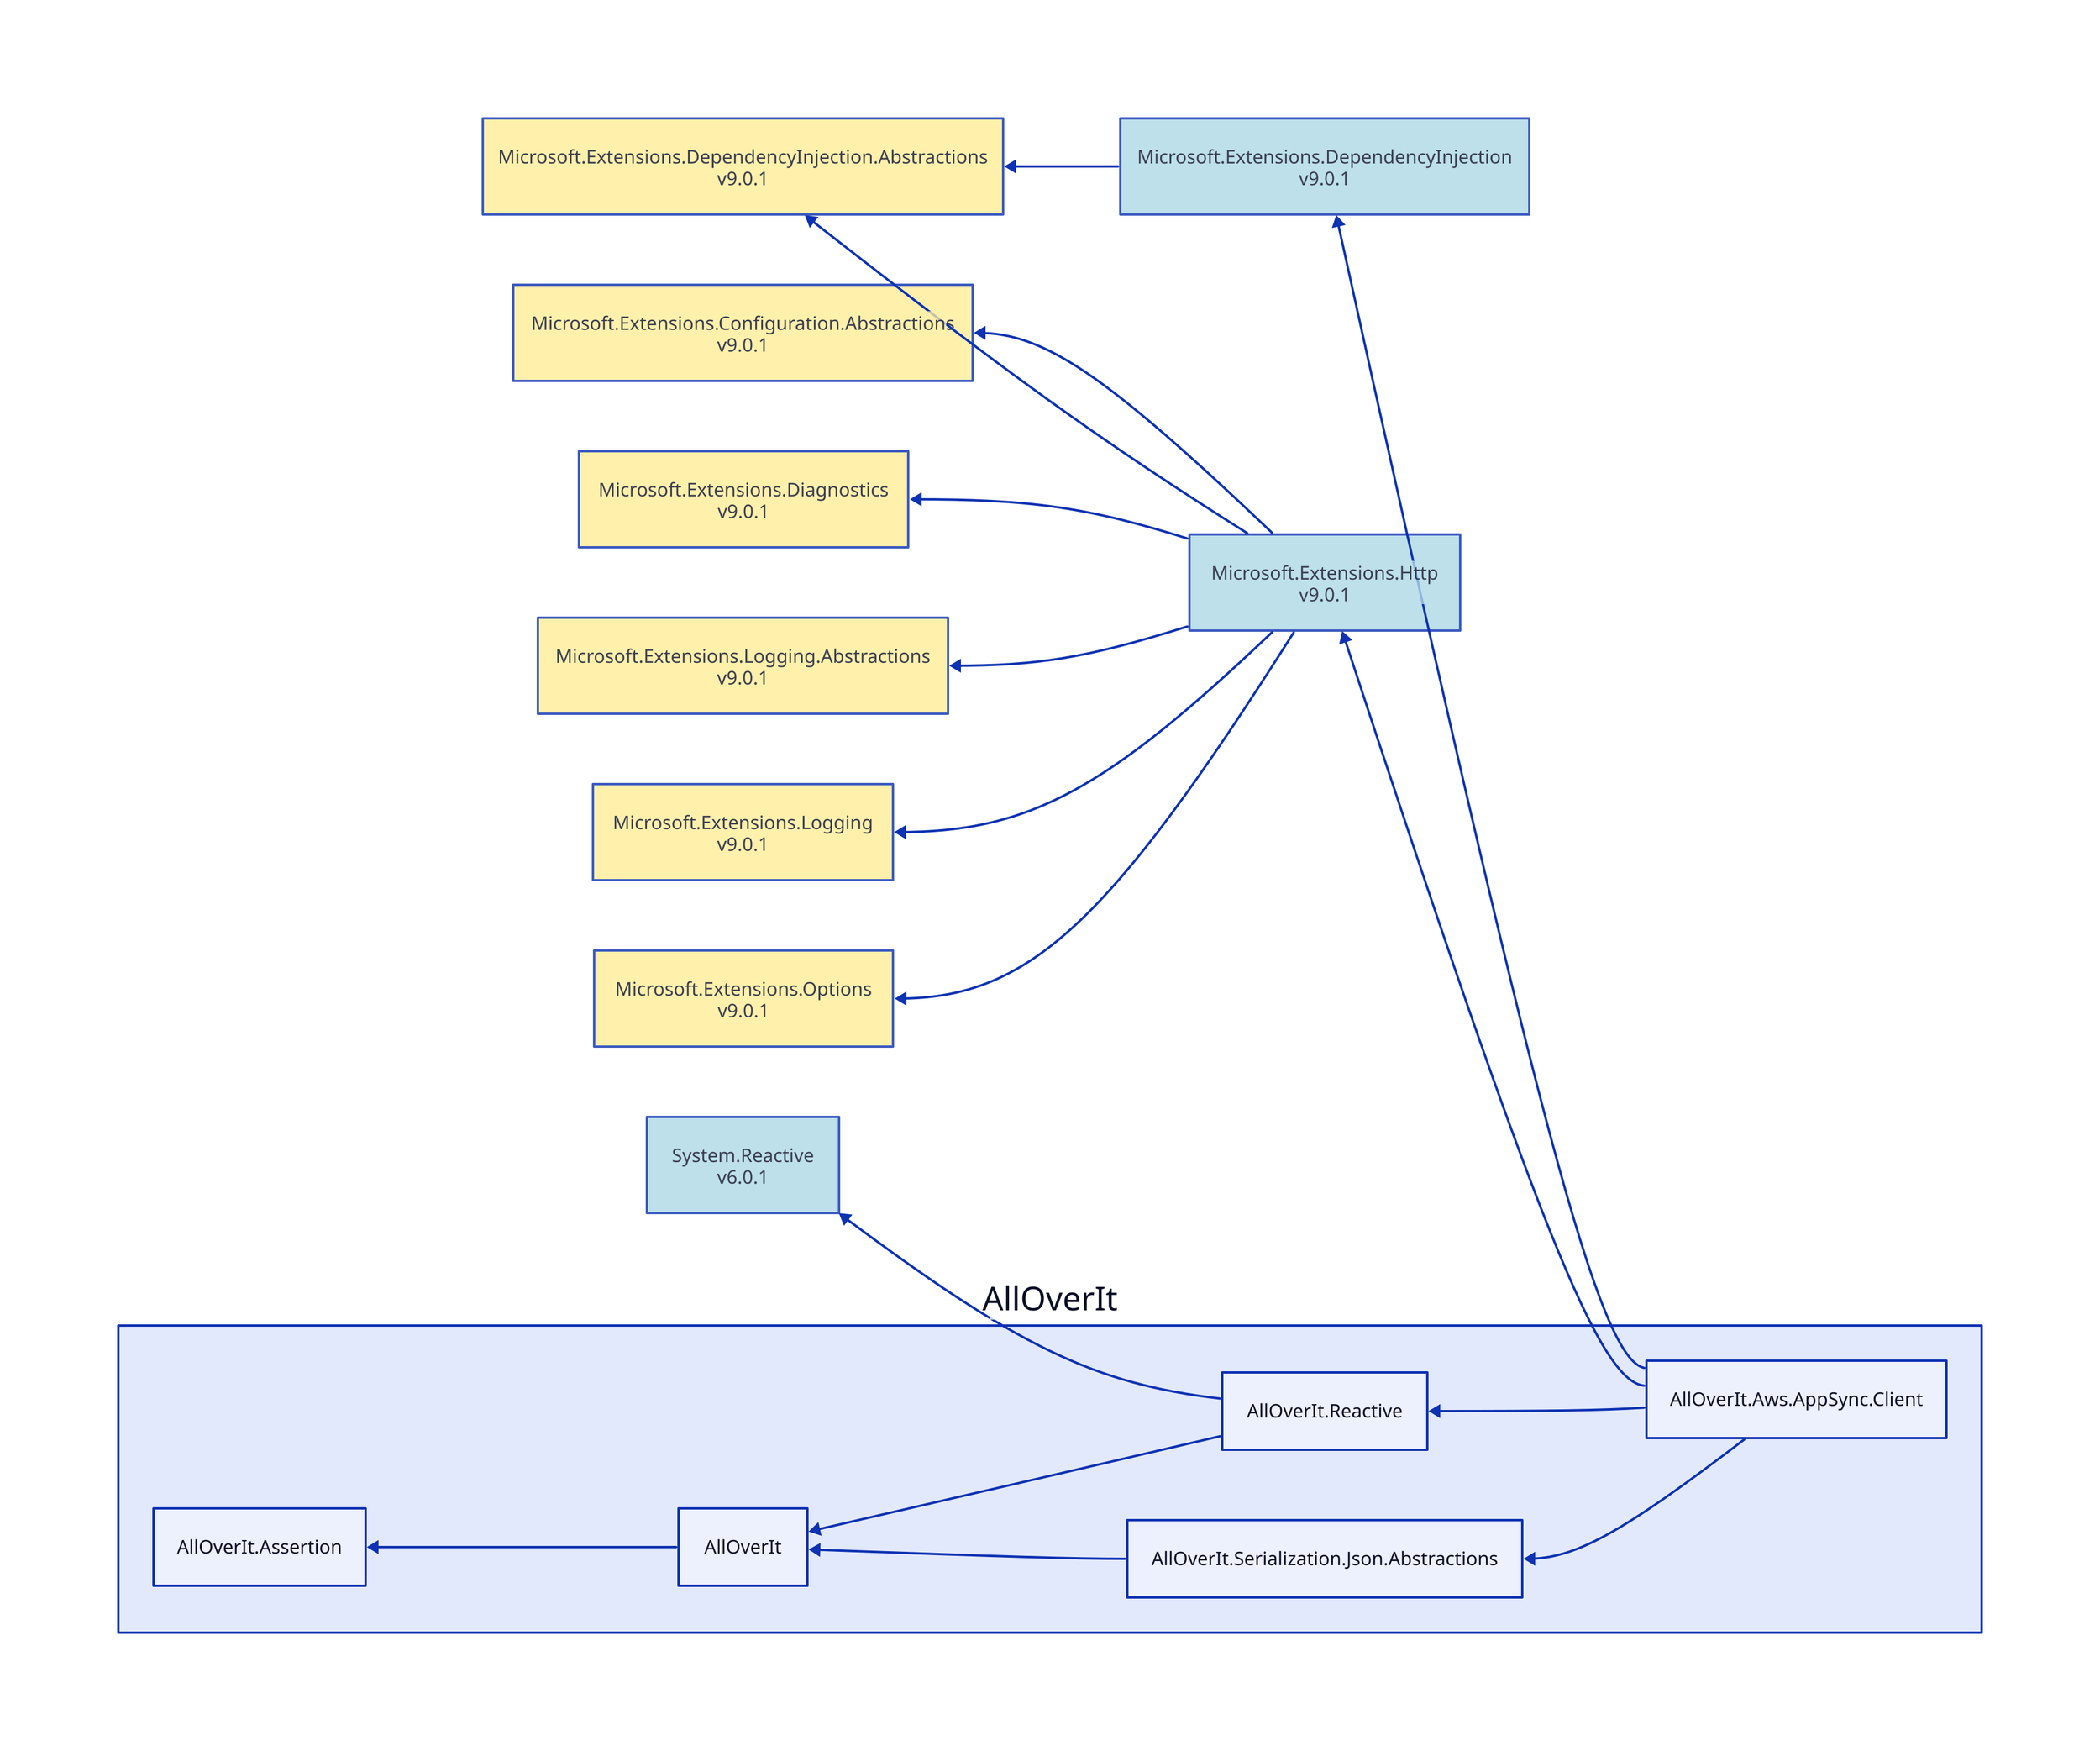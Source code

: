 direction: left

aoi: AllOverIt
aoi.alloverit-aws-appsync-client: AllOverIt.Aws.AppSync.Client
microsoft-extensions-dependencyinjection_9-0-1: Microsoft.Extensions.DependencyInjection\nv9.0.1
microsoft-extensions-dependencyinjection_9-0-1.style.fill: "#ADD8E6"
microsoft-extensions-dependencyinjection_9-0-1.style.opacity: 0.8
microsoft-extensions-dependencyinjection-abstractions_9-0-1: Microsoft.Extensions.DependencyInjection.Abstractions\nv9.0.1
microsoft-extensions-dependencyinjection-abstractions_9-0-1.style.fill: "#FFEC96"
microsoft-extensions-dependencyinjection-abstractions_9-0-1.style.opacity: 0.8
microsoft-extensions-dependencyinjection-abstractions_9-0-1 <- microsoft-extensions-dependencyinjection_9-0-1
microsoft-extensions-dependencyinjection_9-0-1 <- aoi.alloverit-aws-appsync-client
microsoft-extensions-http_9-0-1: Microsoft.Extensions.Http\nv9.0.1
microsoft-extensions-http_9-0-1.style.fill: "#ADD8E6"
microsoft-extensions-http_9-0-1.style.opacity: 0.8
microsoft-extensions-configuration-abstractions_9-0-1: Microsoft.Extensions.Configuration.Abstractions\nv9.0.1
microsoft-extensions-configuration-abstractions_9-0-1.style.fill: "#FFEC96"
microsoft-extensions-configuration-abstractions_9-0-1.style.opacity: 0.8
microsoft-extensions-configuration-abstractions_9-0-1 <- microsoft-extensions-http_9-0-1
microsoft-extensions-dependencyinjection-abstractions_9-0-1 <- microsoft-extensions-http_9-0-1
microsoft-extensions-diagnostics_9-0-1: Microsoft.Extensions.Diagnostics\nv9.0.1
microsoft-extensions-diagnostics_9-0-1.style.fill: "#FFEC96"
microsoft-extensions-diagnostics_9-0-1.style.opacity: 0.8
microsoft-extensions-diagnostics_9-0-1 <- microsoft-extensions-http_9-0-1
microsoft-extensions-logging-abstractions_9-0-1: Microsoft.Extensions.Logging.Abstractions\nv9.0.1
microsoft-extensions-logging-abstractions_9-0-1.style.fill: "#FFEC96"
microsoft-extensions-logging-abstractions_9-0-1.style.opacity: 0.8
microsoft-extensions-logging-abstractions_9-0-1 <- microsoft-extensions-http_9-0-1
microsoft-extensions-logging_9-0-1: Microsoft.Extensions.Logging\nv9.0.1
microsoft-extensions-logging_9-0-1.style.fill: "#FFEC96"
microsoft-extensions-logging_9-0-1.style.opacity: 0.8
microsoft-extensions-logging_9-0-1 <- microsoft-extensions-http_9-0-1
microsoft-extensions-options_9-0-1: Microsoft.Extensions.Options\nv9.0.1
microsoft-extensions-options_9-0-1.style.fill: "#FFEC96"
microsoft-extensions-options_9-0-1.style.opacity: 0.8
microsoft-extensions-options_9-0-1 <- microsoft-extensions-http_9-0-1
microsoft-extensions-http_9-0-1 <- aoi.alloverit-aws-appsync-client
aoi.alloverit-reactive: AllOverIt.Reactive
system-reactive_6-0-1: System.Reactive\nv6.0.1
system-reactive_6-0-1.style.fill: "#ADD8E6"
system-reactive_6-0-1.style.opacity: 0.8
system-reactive_6-0-1 <- aoi.alloverit-reactive
aoi.alloverit: AllOverIt
aoi.alloverit-assertion: AllOverIt.Assertion
aoi.alloverit-assertion <- aoi.alloverit
aoi.alloverit <- aoi.alloverit-reactive
aoi.alloverit-reactive <- aoi.alloverit-aws-appsync-client
aoi.alloverit-serialization-json-abstractions: AllOverIt.Serialization.Json.Abstractions
aoi.alloverit <- aoi.alloverit-serialization-json-abstractions
aoi.alloverit-serialization-json-abstractions <- aoi.alloverit-aws-appsync-client

